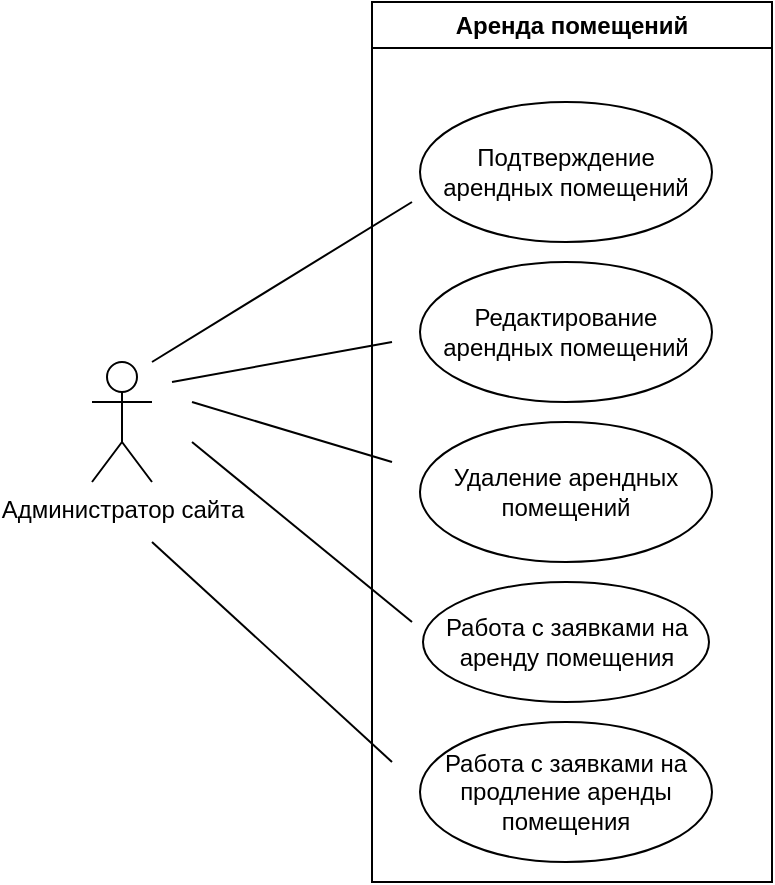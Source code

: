 <mxfile version="26.0.15">
  <diagram name="Страница — 1" id="I1aUWHedaQbzQfIcLYiB">
    <mxGraphModel dx="875" dy="464" grid="1" gridSize="10" guides="1" tooltips="1" connect="1" arrows="1" fold="1" page="1" pageScale="1" pageWidth="827" pageHeight="1169" math="0" shadow="0">
      <root>
        <mxCell id="0" />
        <mxCell id="1" parent="0" />
        <mxCell id="bBiv7J9bmjRizzosrA4b-1" value="Аренда помещений" style="swimlane;whiteSpace=wrap;html=1;" vertex="1" parent="1">
          <mxGeometry x="270" y="90" width="200" height="440" as="geometry" />
        </mxCell>
        <mxCell id="bBiv7J9bmjRizzosrA4b-3" value="Подтверждение арендных помещений" style="ellipse;whiteSpace=wrap;html=1;" vertex="1" parent="bBiv7J9bmjRizzosrA4b-1">
          <mxGeometry x="24" y="50" width="146" height="70" as="geometry" />
        </mxCell>
        <mxCell id="bBiv7J9bmjRizzosrA4b-4" value="Редактирование арендных помещений" style="ellipse;whiteSpace=wrap;html=1;" vertex="1" parent="bBiv7J9bmjRizzosrA4b-1">
          <mxGeometry x="24" y="130" width="146" height="70" as="geometry" />
        </mxCell>
        <mxCell id="bBiv7J9bmjRizzosrA4b-5" value="Удаление арендных помещений" style="ellipse;whiteSpace=wrap;html=1;" vertex="1" parent="bBiv7J9bmjRizzosrA4b-1">
          <mxGeometry x="24" y="210" width="146" height="70" as="geometry" />
        </mxCell>
        <mxCell id="bBiv7J9bmjRizzosrA4b-6" value="Работа с заявками на аренду помещения" style="ellipse;whiteSpace=wrap;html=1;" vertex="1" parent="bBiv7J9bmjRizzosrA4b-1">
          <mxGeometry x="25.5" y="290" width="143" height="60" as="geometry" />
        </mxCell>
        <mxCell id="bBiv7J9bmjRizzosrA4b-7" value="Работа с заявками на продление аренды помещения" style="ellipse;whiteSpace=wrap;html=1;" vertex="1" parent="bBiv7J9bmjRizzosrA4b-1">
          <mxGeometry x="24" y="360" width="146" height="70" as="geometry" />
        </mxCell>
        <mxCell id="bBiv7J9bmjRizzosrA4b-2" value="Администратор сайта" style="shape=umlActor;verticalLabelPosition=bottom;verticalAlign=top;html=1;outlineConnect=0;" vertex="1" parent="1">
          <mxGeometry x="130" y="270" width="30" height="60" as="geometry" />
        </mxCell>
        <mxCell id="bBiv7J9bmjRizzosrA4b-8" value="" style="endArrow=none;html=1;rounded=0;" edge="1" parent="1">
          <mxGeometry width="50" height="50" relative="1" as="geometry">
            <mxPoint x="160" y="270" as="sourcePoint" />
            <mxPoint x="290" y="190" as="targetPoint" />
          </mxGeometry>
        </mxCell>
        <mxCell id="bBiv7J9bmjRizzosrA4b-9" value="" style="endArrow=none;html=1;rounded=0;" edge="1" parent="1">
          <mxGeometry width="50" height="50" relative="1" as="geometry">
            <mxPoint x="170" y="280" as="sourcePoint" />
            <mxPoint x="280" y="260" as="targetPoint" />
          </mxGeometry>
        </mxCell>
        <mxCell id="bBiv7J9bmjRizzosrA4b-10" value="" style="endArrow=none;html=1;rounded=0;" edge="1" parent="1">
          <mxGeometry width="50" height="50" relative="1" as="geometry">
            <mxPoint x="180" y="290" as="sourcePoint" />
            <mxPoint x="280" y="320" as="targetPoint" />
          </mxGeometry>
        </mxCell>
        <mxCell id="bBiv7J9bmjRizzosrA4b-11" value="" style="endArrow=none;html=1;rounded=0;" edge="1" parent="1">
          <mxGeometry width="50" height="50" relative="1" as="geometry">
            <mxPoint x="180" y="310" as="sourcePoint" />
            <mxPoint x="290" y="400" as="targetPoint" />
          </mxGeometry>
        </mxCell>
        <mxCell id="bBiv7J9bmjRizzosrA4b-12" value="" style="endArrow=none;html=1;rounded=0;" edge="1" parent="1">
          <mxGeometry width="50" height="50" relative="1" as="geometry">
            <mxPoint x="160" y="360" as="sourcePoint" />
            <mxPoint x="280" y="470" as="targetPoint" />
          </mxGeometry>
        </mxCell>
      </root>
    </mxGraphModel>
  </diagram>
</mxfile>
